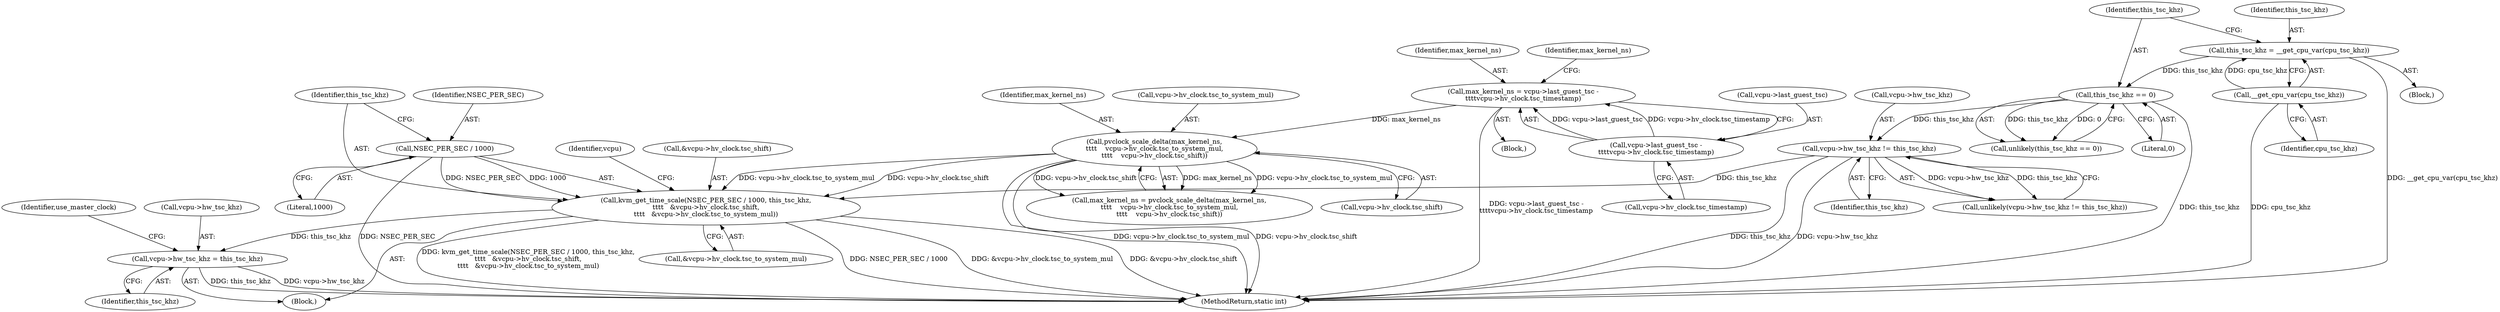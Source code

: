 digraph "0_linux_0b79459b482e85cb7426aa7da683a9f2c97aeae1_0@pointer" {
"1000287" [label="(Call,kvm_get_time_scale(NSEC_PER_SEC / 1000, this_tsc_khz,\n\t\t\t\t   &vcpu->hv_clock.tsc_shift,\n\t\t\t\t   &vcpu->hv_clock.tsc_to_system_mul))"];
"1000288" [label="(Call,NSEC_PER_SEC / 1000)"];
"1000281" [label="(Call,vcpu->hw_tsc_khz != this_tsc_khz)"];
"1000180" [label="(Call,this_tsc_khz == 0)"];
"1000174" [label="(Call,this_tsc_khz = __get_cpu_var(cpu_tsc_khz))"];
"1000176" [label="(Call,__get_cpu_var(cpu_tsc_khz))"];
"1000262" [label="(Call,pvclock_scale_delta(max_kernel_ns,\n\t\t\t\t    vcpu->hv_clock.tsc_to_system_mul,\n\t\t\t\t    vcpu->hv_clock.tsc_shift))"];
"1000249" [label="(Call,max_kernel_ns = vcpu->last_guest_tsc -\n\t\t\t\tvcpu->hv_clock.tsc_timestamp)"];
"1000251" [label="(Call,vcpu->last_guest_tsc -\n\t\t\t\tvcpu->hv_clock.tsc_timestamp)"];
"1000304" [label="(Call,vcpu->hw_tsc_khz = this_tsc_khz)"];
"1000285" [label="(Identifier,this_tsc_khz)"];
"1000251" [label="(Call,vcpu->last_guest_tsc -\n\t\t\t\tvcpu->hv_clock.tsc_timestamp)"];
"1000179" [label="(Call,unlikely(this_tsc_khz == 0))"];
"1000181" [label="(Identifier,this_tsc_khz)"];
"1000249" [label="(Call,max_kernel_ns = vcpu->last_guest_tsc -\n\t\t\t\tvcpu->hv_clock.tsc_timestamp)"];
"1000290" [label="(Literal,1000)"];
"1000264" [label="(Call,vcpu->hv_clock.tsc_to_system_mul)"];
"1000281" [label="(Call,vcpu->hw_tsc_khz != this_tsc_khz)"];
"1000261" [label="(Identifier,max_kernel_ns)"];
"1000298" [label="(Call,&vcpu->hv_clock.tsc_to_system_mul)"];
"1000180" [label="(Call,this_tsc_khz == 0)"];
"1000311" [label="(Identifier,use_master_clock)"];
"1000288" [label="(Call,NSEC_PER_SEC / 1000)"];
"1000255" [label="(Call,vcpu->hv_clock.tsc_timestamp)"];
"1000286" [label="(Block,)"];
"1000431" [label="(MethodReturn,static int)"];
"1000308" [label="(Identifier,this_tsc_khz)"];
"1000252" [label="(Call,vcpu->last_guest_tsc)"];
"1000291" [label="(Identifier,this_tsc_khz)"];
"1000287" [label="(Call,kvm_get_time_scale(NSEC_PER_SEC / 1000, this_tsc_khz,\n\t\t\t\t   &vcpu->hv_clock.tsc_shift,\n\t\t\t\t   &vcpu->hv_clock.tsc_to_system_mul))"];
"1000280" [label="(Call,unlikely(vcpu->hw_tsc_khz != this_tsc_khz))"];
"1000176" [label="(Call,__get_cpu_var(cpu_tsc_khz))"];
"1000248" [label="(Block,)"];
"1000260" [label="(Call,max_kernel_ns = pvclock_scale_delta(max_kernel_ns,\n\t\t\t\t    vcpu->hv_clock.tsc_to_system_mul,\n\t\t\t\t    vcpu->hv_clock.tsc_shift))"];
"1000306" [label="(Identifier,vcpu)"];
"1000292" [label="(Call,&vcpu->hv_clock.tsc_shift)"];
"1000174" [label="(Call,this_tsc_khz = __get_cpu_var(cpu_tsc_khz))"];
"1000269" [label="(Call,vcpu->hv_clock.tsc_shift)"];
"1000262" [label="(Call,pvclock_scale_delta(max_kernel_ns,\n\t\t\t\t    vcpu->hv_clock.tsc_to_system_mul,\n\t\t\t\t    vcpu->hv_clock.tsc_shift))"];
"1000304" [label="(Call,vcpu->hw_tsc_khz = this_tsc_khz)"];
"1000177" [label="(Identifier,cpu_tsc_khz)"];
"1000111" [label="(Block,)"];
"1000263" [label="(Identifier,max_kernel_ns)"];
"1000305" [label="(Call,vcpu->hw_tsc_khz)"];
"1000175" [label="(Identifier,this_tsc_khz)"];
"1000289" [label="(Identifier,NSEC_PER_SEC)"];
"1000250" [label="(Identifier,max_kernel_ns)"];
"1000182" [label="(Literal,0)"];
"1000282" [label="(Call,vcpu->hw_tsc_khz)"];
"1000287" -> "1000286"  [label="AST: "];
"1000287" -> "1000298"  [label="CFG: "];
"1000288" -> "1000287"  [label="AST: "];
"1000291" -> "1000287"  [label="AST: "];
"1000292" -> "1000287"  [label="AST: "];
"1000298" -> "1000287"  [label="AST: "];
"1000306" -> "1000287"  [label="CFG: "];
"1000287" -> "1000431"  [label="DDG: &vcpu->hv_clock.tsc_to_system_mul"];
"1000287" -> "1000431"  [label="DDG: &vcpu->hv_clock.tsc_shift"];
"1000287" -> "1000431"  [label="DDG: kvm_get_time_scale(NSEC_PER_SEC / 1000, this_tsc_khz,\n\t\t\t\t   &vcpu->hv_clock.tsc_shift,\n\t\t\t\t   &vcpu->hv_clock.tsc_to_system_mul)"];
"1000287" -> "1000431"  [label="DDG: NSEC_PER_SEC / 1000"];
"1000288" -> "1000287"  [label="DDG: NSEC_PER_SEC"];
"1000288" -> "1000287"  [label="DDG: 1000"];
"1000281" -> "1000287"  [label="DDG: this_tsc_khz"];
"1000262" -> "1000287"  [label="DDG: vcpu->hv_clock.tsc_shift"];
"1000262" -> "1000287"  [label="DDG: vcpu->hv_clock.tsc_to_system_mul"];
"1000287" -> "1000304"  [label="DDG: this_tsc_khz"];
"1000288" -> "1000290"  [label="CFG: "];
"1000289" -> "1000288"  [label="AST: "];
"1000290" -> "1000288"  [label="AST: "];
"1000291" -> "1000288"  [label="CFG: "];
"1000288" -> "1000431"  [label="DDG: NSEC_PER_SEC"];
"1000281" -> "1000280"  [label="AST: "];
"1000281" -> "1000285"  [label="CFG: "];
"1000282" -> "1000281"  [label="AST: "];
"1000285" -> "1000281"  [label="AST: "];
"1000280" -> "1000281"  [label="CFG: "];
"1000281" -> "1000431"  [label="DDG: this_tsc_khz"];
"1000281" -> "1000431"  [label="DDG: vcpu->hw_tsc_khz"];
"1000281" -> "1000280"  [label="DDG: vcpu->hw_tsc_khz"];
"1000281" -> "1000280"  [label="DDG: this_tsc_khz"];
"1000180" -> "1000281"  [label="DDG: this_tsc_khz"];
"1000180" -> "1000179"  [label="AST: "];
"1000180" -> "1000182"  [label="CFG: "];
"1000181" -> "1000180"  [label="AST: "];
"1000182" -> "1000180"  [label="AST: "];
"1000179" -> "1000180"  [label="CFG: "];
"1000180" -> "1000431"  [label="DDG: this_tsc_khz"];
"1000180" -> "1000179"  [label="DDG: this_tsc_khz"];
"1000180" -> "1000179"  [label="DDG: 0"];
"1000174" -> "1000180"  [label="DDG: this_tsc_khz"];
"1000174" -> "1000111"  [label="AST: "];
"1000174" -> "1000176"  [label="CFG: "];
"1000175" -> "1000174"  [label="AST: "];
"1000176" -> "1000174"  [label="AST: "];
"1000181" -> "1000174"  [label="CFG: "];
"1000174" -> "1000431"  [label="DDG: __get_cpu_var(cpu_tsc_khz)"];
"1000176" -> "1000174"  [label="DDG: cpu_tsc_khz"];
"1000176" -> "1000177"  [label="CFG: "];
"1000177" -> "1000176"  [label="AST: "];
"1000176" -> "1000431"  [label="DDG: cpu_tsc_khz"];
"1000262" -> "1000260"  [label="AST: "];
"1000262" -> "1000269"  [label="CFG: "];
"1000263" -> "1000262"  [label="AST: "];
"1000264" -> "1000262"  [label="AST: "];
"1000269" -> "1000262"  [label="AST: "];
"1000260" -> "1000262"  [label="CFG: "];
"1000262" -> "1000431"  [label="DDG: vcpu->hv_clock.tsc_shift"];
"1000262" -> "1000431"  [label="DDG: vcpu->hv_clock.tsc_to_system_mul"];
"1000262" -> "1000260"  [label="DDG: max_kernel_ns"];
"1000262" -> "1000260"  [label="DDG: vcpu->hv_clock.tsc_to_system_mul"];
"1000262" -> "1000260"  [label="DDG: vcpu->hv_clock.tsc_shift"];
"1000249" -> "1000262"  [label="DDG: max_kernel_ns"];
"1000249" -> "1000248"  [label="AST: "];
"1000249" -> "1000251"  [label="CFG: "];
"1000250" -> "1000249"  [label="AST: "];
"1000251" -> "1000249"  [label="AST: "];
"1000261" -> "1000249"  [label="CFG: "];
"1000249" -> "1000431"  [label="DDG: vcpu->last_guest_tsc -\n\t\t\t\tvcpu->hv_clock.tsc_timestamp"];
"1000251" -> "1000249"  [label="DDG: vcpu->last_guest_tsc"];
"1000251" -> "1000249"  [label="DDG: vcpu->hv_clock.tsc_timestamp"];
"1000251" -> "1000255"  [label="CFG: "];
"1000252" -> "1000251"  [label="AST: "];
"1000255" -> "1000251"  [label="AST: "];
"1000304" -> "1000286"  [label="AST: "];
"1000304" -> "1000308"  [label="CFG: "];
"1000305" -> "1000304"  [label="AST: "];
"1000308" -> "1000304"  [label="AST: "];
"1000311" -> "1000304"  [label="CFG: "];
"1000304" -> "1000431"  [label="DDG: vcpu->hw_tsc_khz"];
"1000304" -> "1000431"  [label="DDG: this_tsc_khz"];
}
